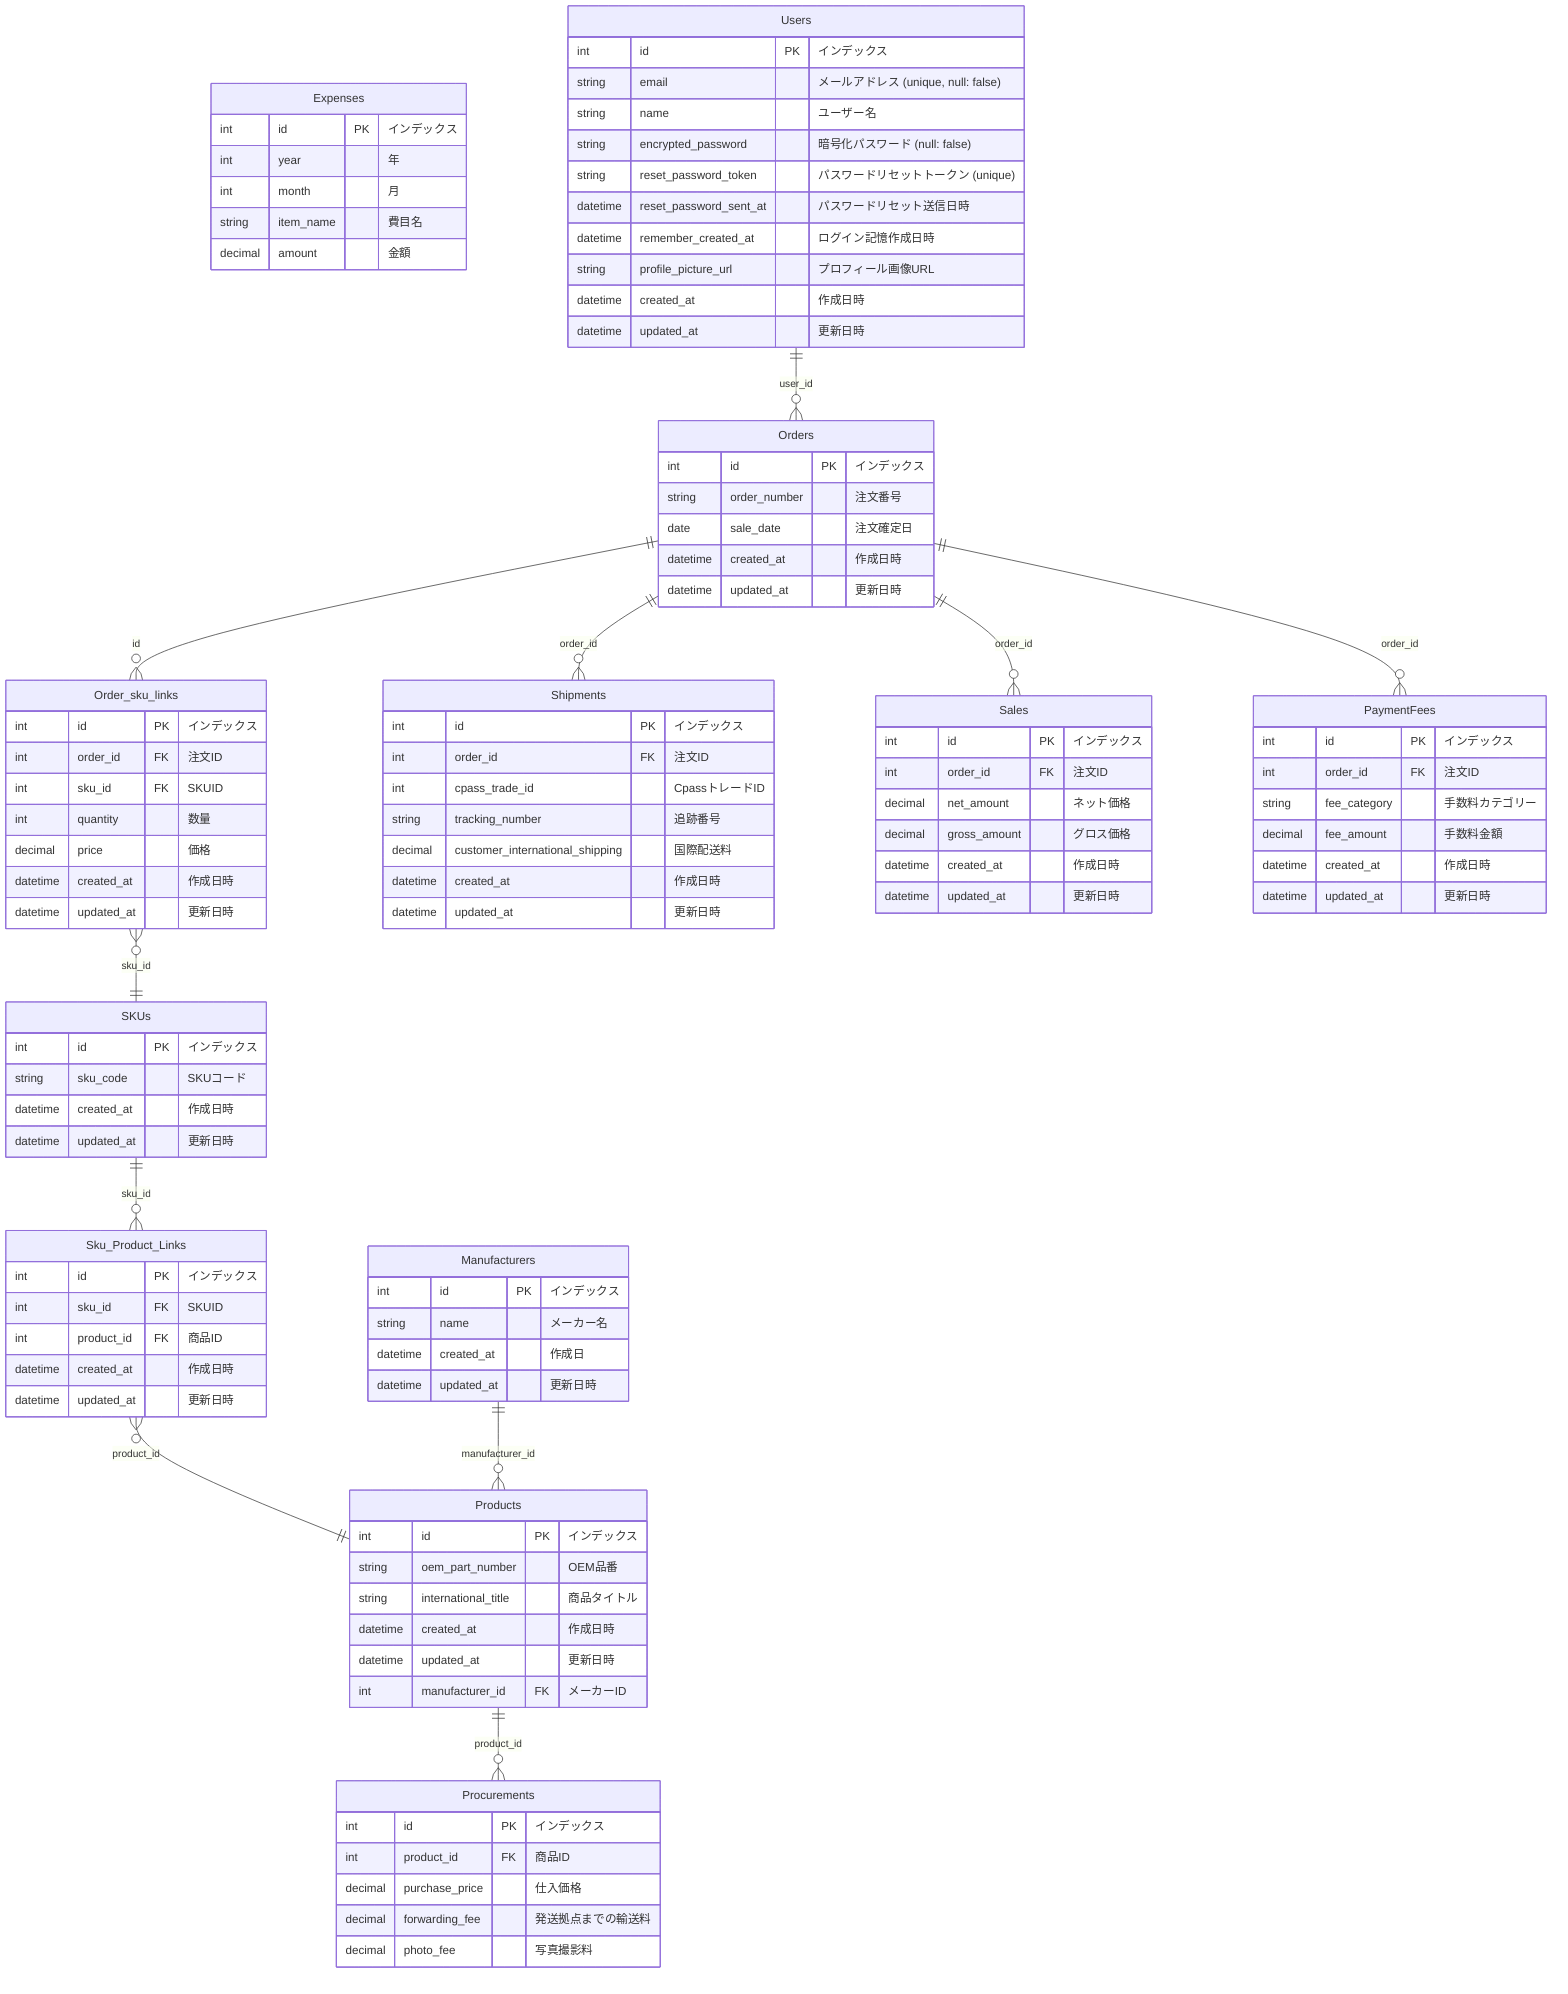 erDiagram
    Orders {
        int id PK "インデックス"
        string order_number "注文番号"
        date sale_date "注文確定日"
        datetime created_at "作成日時"
        datetime updated_at "更新日時"
    }

    Order_sku_links {
        int id PK "インデックス"
        int order_id FK "注文ID"
        int sku_id FK "SKUID"
        int quantity "数量"
        decimal price "価格"
        datetime created_at "作成日時"
        datetime updated_at "更新日時"
    }

    SKUs {
        int id PK "インデックス"
        string sku_code "SKUコード"
        datetime created_at "作成日時"
        datetime updated_at "更新日時"
    }

    Sku_Product_Links {
        int id PK "インデックス"
        int sku_id FK "SKUID"
        int product_id FK "商品ID"
        datetime created_at "作成日時"
        datetime updated_at "更新日時"
    }

    Products {
        int id PK "インデックス"
        string oem_part_number "OEM品番"
        string international_title "商品タイトル"
        datetime created_at "作成日時"
        datetime updated_at "更新日時"
        int manufacturer_id FK "メーカーID"
    }

    Manufacturers {
        int id PK "インデックス"
        string name "メーカー名"
        datetime created_at "作成日"
        datetime updated_at "更新日時"
    }

    Shipments {
        int id PK "インデックス"
        int order_id FK "注文ID"
        int cpass_trade_id "CpassトレードID"
        string tracking_number "追跡番号"
        decimal customer_international_shipping "国際配送料"
        datetime created_at "作成日時"
        datetime updated_at "更新日時"
    }

    Procurements {
        int id PK "インデックス"
        int product_id FK "商品ID"
        decimal purchase_price "仕入価格"
        decimal forwarding_fee "発送拠点までの輸送料"
        decimal photo_fee "写真撮影料"
    }

    Sales {
        int id PK "インデックス"
        int order_id FK "注文ID"
        decimal net_amount "ネット価格"
        decimal gross_amount "グロス価格"
        datetime created_at "作成日時"
        datetime updated_at "更新日時"
    }

    PaymentFees {
        int id PK "インデックス"
        int order_id FK "注文ID"
        string fee_category "手数料カテゴリー"
        decimal fee_amount "手数料金額"
        datetime created_at "作成日時"
        datetime updated_at "更新日時"
    }

    Expenses {
        int id PK "インデックス"
        int year "年"
        int month "月"
        string item_name "費目名"
        decimal amount "金額"
    }

    Users {
        int id PK "インデックス"
        string email "メールアドレス (unique, null: false)"
        string name "ユーザー名"
        string encrypted_password "暗号化パスワード (null: false)"
        string reset_password_token "パスワードリセットトークン (unique)"
        datetime reset_password_sent_at "パスワードリセット送信日時"
        datetime remember_created_at "ログイン記憶作成日時"
        string profile_picture_url "プロフィール画像URL"
        datetime created_at "作成日時"
        datetime updated_at "更新日時"
    }

    Orders ||--o{ Order_sku_links : "id"
    Order_sku_links }o--|| SKUs : "sku_id"
    Users ||--o{ Orders : "user_id"
    SKUs ||--o{ Sku_Product_Links : "sku_id"
    Sku_Product_Links }o--|| Products : "product_id"
    Orders ||--o{ Shipments : "order_id"
    Orders ||--o{ Sales : "order_id"
    Orders ||--o{ PaymentFees : "order_id"
    Manufacturers ||--o{ Products : "manufacturer_id"
    Products ||--o{ Procurements : "product_id"
